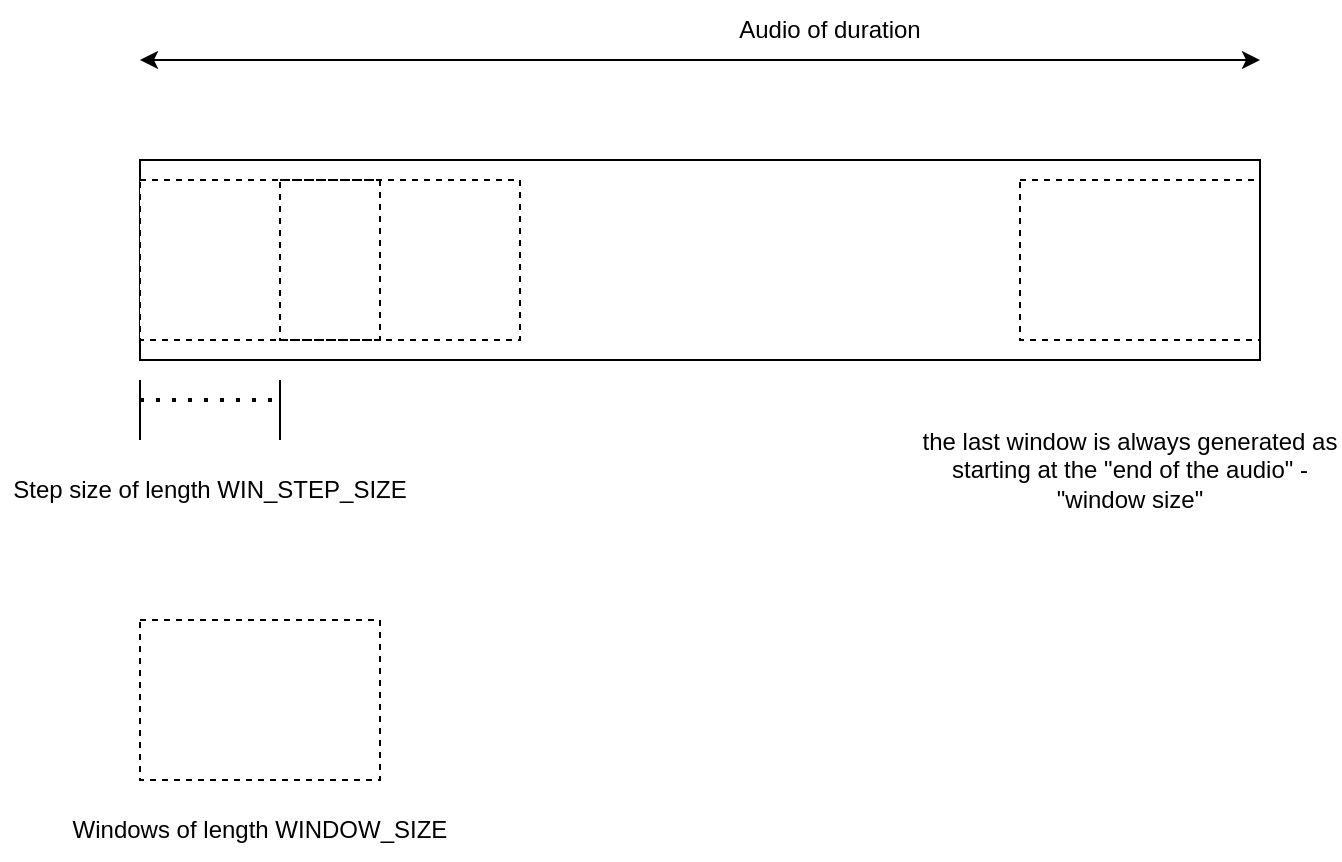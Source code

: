 <mxfile version="24.3.1" type="github">
  <diagram name="Page-1" id="gE5XjJg1JYwGYDCGhqvS">
    <mxGraphModel dx="1364" dy="795" grid="1" gridSize="10" guides="1" tooltips="1" connect="1" arrows="1" fold="1" page="1" pageScale="1" pageWidth="827" pageHeight="1169" math="0" shadow="0">
      <root>
        <mxCell id="0" />
        <mxCell id="1" parent="0" />
        <mxCell id="Ponu5pMoq9kvaILuCQ-i-1" value="" style="rounded=0;whiteSpace=wrap;html=1;" parent="1" vertex="1">
          <mxGeometry x="100" y="90" width="560" height="100" as="geometry" />
        </mxCell>
        <mxCell id="Ponu5pMoq9kvaILuCQ-i-2" value="Audio of duration" style="text;html=1;align=center;verticalAlign=middle;whiteSpace=wrap;rounded=0;" parent="1" vertex="1">
          <mxGeometry x="340" y="10" width="210" height="30" as="geometry" />
        </mxCell>
        <mxCell id="Ponu5pMoq9kvaILuCQ-i-3" value="" style="rounded=0;whiteSpace=wrap;html=1;dashed=1;" parent="1" vertex="1">
          <mxGeometry x="100" y="100" width="120" height="80" as="geometry" />
        </mxCell>
        <mxCell id="Ponu5pMoq9kvaILuCQ-i-4" value="" style="rounded=0;whiteSpace=wrap;html=1;dashed=1;glass=0;fillColor=none;" parent="1" vertex="1">
          <mxGeometry x="170" y="100" width="120" height="80" as="geometry" />
        </mxCell>
        <mxCell id="Ponu5pMoq9kvaILuCQ-i-5" value="" style="rounded=0;whiteSpace=wrap;html=1;dashed=1;glass=0;fillColor=none;" parent="1" vertex="1">
          <mxGeometry x="100" y="320" width="120" height="80" as="geometry" />
        </mxCell>
        <mxCell id="Ponu5pMoq9kvaILuCQ-i-6" value="Windows of length WINDOW_SIZE" style="text;html=1;align=center;verticalAlign=middle;whiteSpace=wrap;rounded=0;" parent="1" vertex="1">
          <mxGeometry x="55" y="410" width="210" height="30" as="geometry" />
        </mxCell>
        <mxCell id="Ponu5pMoq9kvaILuCQ-i-8" value="" style="endArrow=none;dashed=1;html=1;dashPattern=1 3;strokeWidth=2;rounded=0;" parent="1" edge="1">
          <mxGeometry width="50" height="50" relative="1" as="geometry">
            <mxPoint x="100" y="210" as="sourcePoint" />
            <mxPoint x="170" y="210" as="targetPoint" />
          </mxGeometry>
        </mxCell>
        <mxCell id="Ponu5pMoq9kvaILuCQ-i-9" value="Step size of length WIN_STEP_SIZE" style="text;html=1;align=center;verticalAlign=middle;whiteSpace=wrap;rounded=0;" parent="1" vertex="1">
          <mxGeometry x="30" y="240" width="210" height="30" as="geometry" />
        </mxCell>
        <mxCell id="Ponu5pMoq9kvaILuCQ-i-11" value="" style="endArrow=none;html=1;rounded=0;" parent="1" edge="1">
          <mxGeometry width="50" height="50" relative="1" as="geometry">
            <mxPoint x="100" y="230" as="sourcePoint" />
            <mxPoint x="100" y="200" as="targetPoint" />
          </mxGeometry>
        </mxCell>
        <mxCell id="Ponu5pMoq9kvaILuCQ-i-13" value="" style="endArrow=none;html=1;rounded=0;" parent="1" edge="1">
          <mxGeometry width="50" height="50" relative="1" as="geometry">
            <mxPoint x="170" y="230" as="sourcePoint" />
            <mxPoint x="170" y="200" as="targetPoint" />
          </mxGeometry>
        </mxCell>
        <mxCell id="Ponu5pMoq9kvaILuCQ-i-14" value="" style="endArrow=classic;startArrow=classic;html=1;rounded=0;" parent="1" edge="1">
          <mxGeometry width="50" height="50" relative="1" as="geometry">
            <mxPoint x="100" y="40" as="sourcePoint" />
            <mxPoint x="660" y="40" as="targetPoint" />
          </mxGeometry>
        </mxCell>
        <mxCell id="Ponu5pMoq9kvaILuCQ-i-15" value="" style="rounded=0;whiteSpace=wrap;html=1;dashed=1;glass=0;fillColor=none;" parent="1" vertex="1">
          <mxGeometry x="540" y="100" width="120" height="80" as="geometry" />
        </mxCell>
        <mxCell id="B8I90SvlusUCwCYzrr8a-1" value="the last window is always generated as starting at the &quot;end of the audio&quot; - &quot;window size&quot;" style="text;html=1;align=center;verticalAlign=middle;whiteSpace=wrap;rounded=0;" vertex="1" parent="1">
          <mxGeometry x="490" y="230" width="210" height="30" as="geometry" />
        </mxCell>
      </root>
    </mxGraphModel>
  </diagram>
</mxfile>
